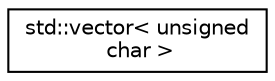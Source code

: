 digraph "Graphical Class Hierarchy"
{
  edge [fontname="Helvetica",fontsize="10",labelfontname="Helvetica",labelfontsize="10"];
  node [fontname="Helvetica",fontsize="10",shape=record];
  rankdir="LR";
  Node0 [label="std::vector\< unsigned\l char \>",height=0.2,width=0.4,color="black", fillcolor="white", style="filled",URL="$classstd_1_1vector.html"];
}
